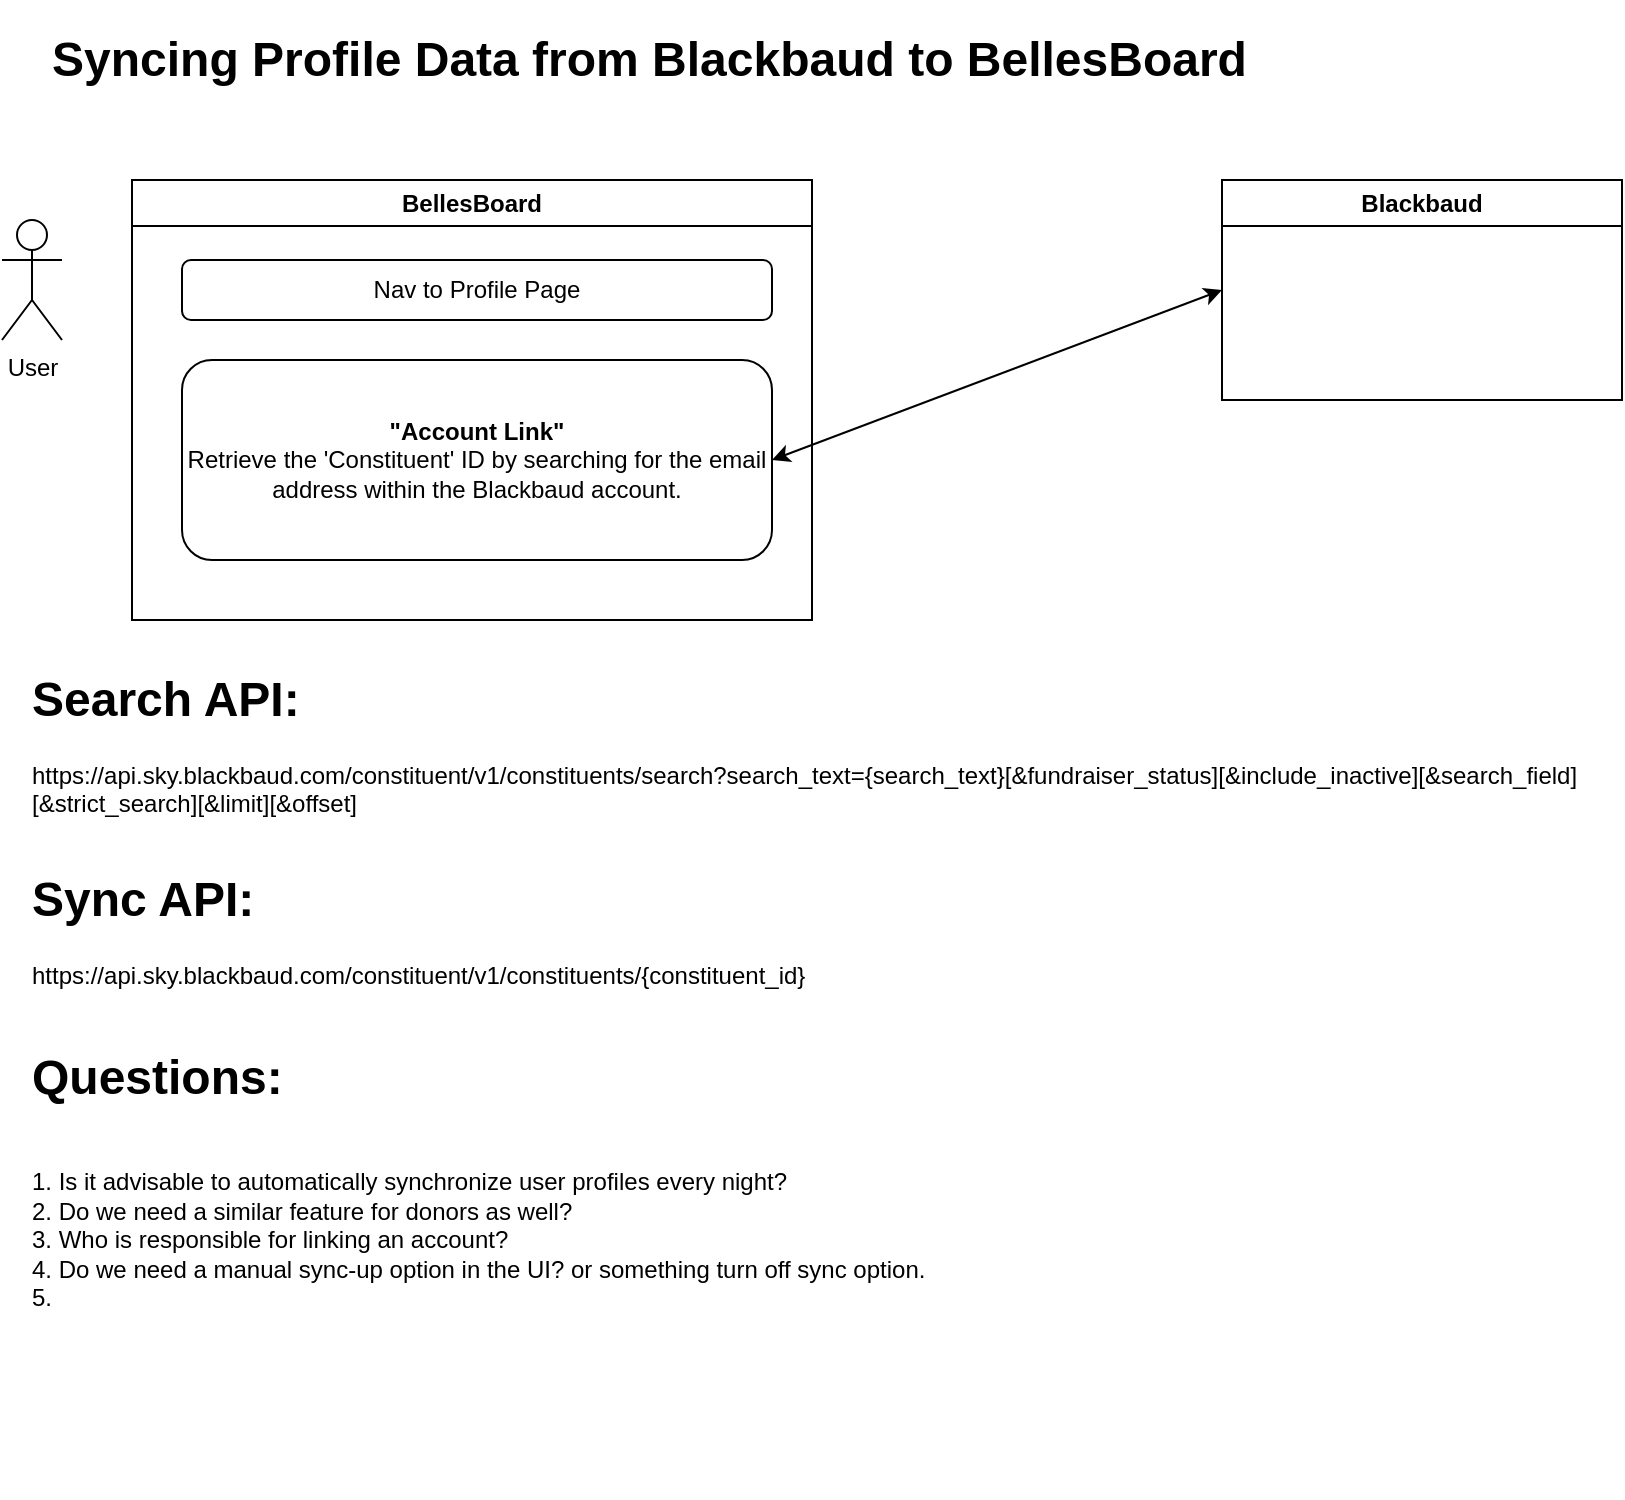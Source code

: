 <mxfile version="21.6.8" type="github">
  <diagram name="Page-1" id="BSMdY3fPxJJTm8wq_SMq">
    <mxGraphModel dx="1379" dy="1864" grid="1" gridSize="10" guides="1" tooltips="1" connect="1" arrows="1" fold="1" page="1" pageScale="1" pageWidth="850" pageHeight="1100" math="0" shadow="0">
      <root>
        <mxCell id="0" />
        <mxCell id="1" parent="0" />
        <mxCell id="QBbDs8d1V5HzIHIY1PE4-3" value="BellesBoard" style="swimlane;whiteSpace=wrap;html=1;startSize=23;" vertex="1" parent="1">
          <mxGeometry x="85" y="80" width="340" height="220" as="geometry" />
        </mxCell>
        <mxCell id="QBbDs8d1V5HzIHIY1PE4-7" value="Nav to Profile Page" style="rounded=1;whiteSpace=wrap;html=1;" vertex="1" parent="QBbDs8d1V5HzIHIY1PE4-3">
          <mxGeometry x="25" y="40" width="295" height="30" as="geometry" />
        </mxCell>
        <mxCell id="QBbDs8d1V5HzIHIY1PE4-8" value="&lt;b&gt;&quot;Account Link&quot;&lt;/b&gt;&lt;br&gt;Retrieve the &#39;Constituent&#39; ID by searching for the email address within the Blackbaud account." style="rounded=1;whiteSpace=wrap;html=1;" vertex="1" parent="QBbDs8d1V5HzIHIY1PE4-3">
          <mxGeometry x="25" y="90" width="295" height="100" as="geometry" />
        </mxCell>
        <mxCell id="QBbDs8d1V5HzIHIY1PE4-4" value="Blackbaud" style="swimlane;whiteSpace=wrap;html=1;" vertex="1" parent="1">
          <mxGeometry x="630" y="80" width="200" height="110" as="geometry" />
        </mxCell>
        <mxCell id="QBbDs8d1V5HzIHIY1PE4-5" value="User" style="shape=umlActor;verticalLabelPosition=bottom;verticalAlign=top;html=1;outlineConnect=0;" vertex="1" parent="1">
          <mxGeometry x="20" y="100" width="30" height="60" as="geometry" />
        </mxCell>
        <mxCell id="QBbDs8d1V5HzIHIY1PE4-6" value="&lt;h1&gt;Syncing Profile Data from Blackbaud to BellesBoard&lt;br&gt;&lt;/h1&gt;&lt;p&gt;&lt;br&gt;&lt;/p&gt;" style="text;html=1;strokeColor=none;fillColor=none;spacing=5;spacingTop=-20;whiteSpace=wrap;overflow=hidden;rounded=0;" vertex="1" parent="1">
          <mxGeometry x="40" width="780" height="40" as="geometry" />
        </mxCell>
        <mxCell id="QBbDs8d1V5HzIHIY1PE4-9" value="" style="endArrow=classic;startArrow=classic;html=1;rounded=0;exitX=1;exitY=0.5;exitDx=0;exitDy=0;entryX=0;entryY=0.5;entryDx=0;entryDy=0;" edge="1" parent="1" source="QBbDs8d1V5HzIHIY1PE4-8" target="QBbDs8d1V5HzIHIY1PE4-4">
          <mxGeometry width="50" height="50" relative="1" as="geometry">
            <mxPoint x="400" y="410" as="sourcePoint" />
            <mxPoint x="450" y="360" as="targetPoint" />
          </mxGeometry>
        </mxCell>
        <mxCell id="QBbDs8d1V5HzIHIY1PE4-10" value="&lt;h1&gt;Search API:&lt;/h1&gt;&lt;p&gt;https://api.sky.blackbaud.com/constituent/v1/constituents/search?search_text={search_text}[&amp;amp;fundraiser_status][&amp;amp;include_inactive][&amp;amp;search_field][&amp;amp;strict_search][&amp;amp;limit][&amp;amp;offset]&lt;/p&gt;" style="text;html=1;strokeColor=none;fillColor=none;spacing=5;spacingTop=-20;whiteSpace=wrap;overflow=hidden;rounded=0;" vertex="1" parent="1">
          <mxGeometry x="30" y="320" width="790" height="90" as="geometry" />
        </mxCell>
        <mxCell id="QBbDs8d1V5HzIHIY1PE4-11" value="&lt;h1&gt;Sync API:&lt;/h1&gt;&lt;p&gt;https://api.sky.blackbaud.com/constituent/v1/constituents/{constituent_id}&lt;/p&gt;" style="text;html=1;strokeColor=none;fillColor=none;spacing=5;spacingTop=-20;whiteSpace=wrap;overflow=hidden;rounded=0;" vertex="1" parent="1">
          <mxGeometry x="30" y="420" width="790" height="80" as="geometry" />
        </mxCell>
        <mxCell id="QBbDs8d1V5HzIHIY1PE4-12" value="&lt;h1&gt;Questions:&lt;/h1&gt;&lt;div&gt;&lt;br&gt;&lt;/div&gt;&lt;div&gt;1. Is it advisable to automatically synchronize user profiles every night?&lt;/div&gt;&lt;div&gt;2. Do we need a similar feature for donors as well?&amp;nbsp;&lt;/div&gt;&lt;div&gt;3. Who is responsible for linking an account?&lt;/div&gt;&lt;div&gt;4. Do we need a manual sync-up option in the UI? or something turn off sync option.&lt;/div&gt;&lt;div&gt;5.&amp;nbsp;&lt;/div&gt;&lt;div&gt;&lt;br&gt;&lt;/div&gt;" style="text;html=1;strokeColor=none;fillColor=none;spacing=5;spacingTop=-20;whiteSpace=wrap;overflow=hidden;rounded=0;" vertex="1" parent="1">
          <mxGeometry x="30" y="509" width="790" height="230" as="geometry" />
        </mxCell>
      </root>
    </mxGraphModel>
  </diagram>
</mxfile>
